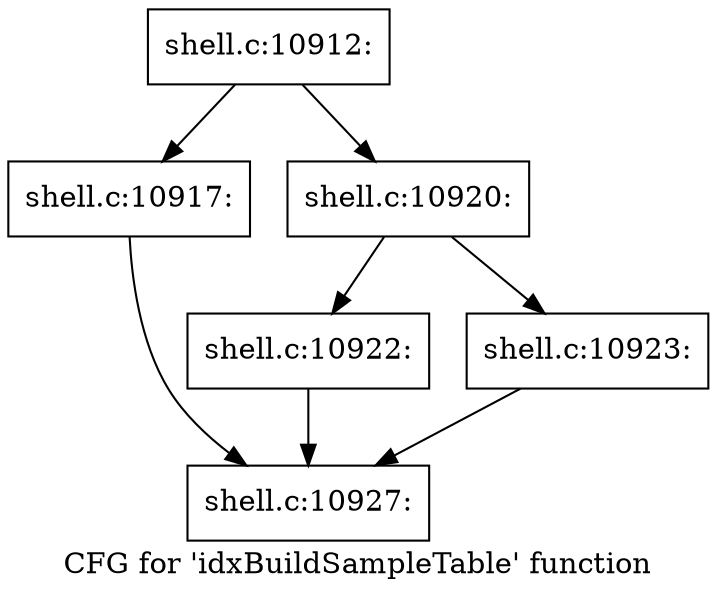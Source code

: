 digraph "CFG for 'idxBuildSampleTable' function" {
	label="CFG for 'idxBuildSampleTable' function";

	Node0x560276ccd260 [shape=record,label="{shell.c:10912:}"];
	Node0x560276ccd260 -> Node0x560276ccf4c0;
	Node0x560276ccd260 -> Node0x560276ccf640;
	Node0x560276ccf4c0 [shape=record,label="{shell.c:10917:}"];
	Node0x560276ccf4c0 -> Node0x560276cc9480;
	Node0x560276ccf640 [shape=record,label="{shell.c:10920:}"];
	Node0x560276ccf640 -> Node0x560276cd0000;
	Node0x560276ccf640 -> Node0x560276cd0050;
	Node0x560276cd0000 [shape=record,label="{shell.c:10922:}"];
	Node0x560276cd0000 -> Node0x560276cc9480;
	Node0x560276cd0050 [shape=record,label="{shell.c:10923:}"];
	Node0x560276cd0050 -> Node0x560276cc9480;
	Node0x560276cc9480 [shape=record,label="{shell.c:10927:}"];
}
